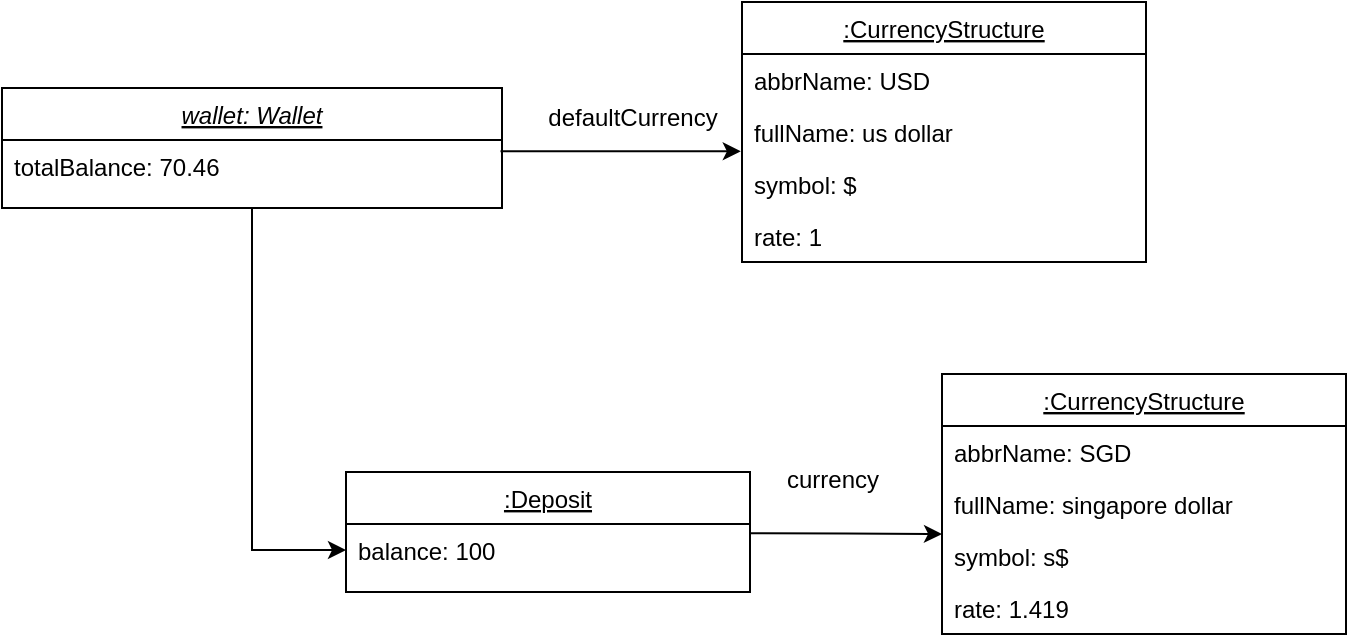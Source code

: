 <mxfile version="20.4.0" type="device"><diagram id="C5RBs43oDa-KdzZeNtuy" name="Page-1"><mxGraphModel dx="942" dy="586" grid="1" gridSize="10" guides="1" tooltips="1" connect="1" arrows="1" fold="1" page="1" pageScale="1" pageWidth="827" pageHeight="1169" math="0" shadow="0"><root><mxCell id="WIyWlLk6GJQsqaUBKTNV-0"/><mxCell id="WIyWlLk6GJQsqaUBKTNV-1" parent="WIyWlLk6GJQsqaUBKTNV-0"/><mxCell id="zkfFHV4jXpPFQw0GAbJ--0" value="wallet: Wallet" style="swimlane;fontStyle=6;align=center;verticalAlign=top;childLayout=stackLayout;horizontal=1;startSize=26;horizontalStack=0;resizeParent=1;resizeLast=0;collapsible=1;marginBottom=0;rounded=0;shadow=0;strokeWidth=1;" parent="WIyWlLk6GJQsqaUBKTNV-1" vertex="1"><mxGeometry x="80" y="179" width="250" height="60" as="geometry"><mxRectangle x="230" y="140" width="160" height="26" as="alternateBounds"/></mxGeometry></mxCell><mxCell id="SqhwjjZItolxHUoyWi8L-2" value="totalBalance: 70.46" style="text;align=left;verticalAlign=top;spacingLeft=4;spacingRight=4;overflow=hidden;rotatable=0;points=[[0,0.5],[1,0.5]];portConstraint=eastwest;rounded=0;shadow=0;html=0;" parent="zkfFHV4jXpPFQw0GAbJ--0" vertex="1"><mxGeometry y="26" width="250" height="26" as="geometry"/></mxCell><mxCell id="zkfFHV4jXpPFQw0GAbJ--17" value=":Deposit" style="swimlane;fontStyle=4;align=center;verticalAlign=top;childLayout=stackLayout;horizontal=1;startSize=26;horizontalStack=0;resizeParent=1;resizeLast=0;collapsible=1;marginBottom=0;rounded=0;shadow=0;strokeWidth=1;" parent="WIyWlLk6GJQsqaUBKTNV-1" vertex="1"><mxGeometry x="252" y="371" width="202" height="60" as="geometry"><mxRectangle x="550" y="140" width="160" height="26" as="alternateBounds"/></mxGeometry></mxCell><mxCell id="zkfFHV4jXpPFQw0GAbJ--19" value="balance: 100" style="text;align=left;verticalAlign=top;spacingLeft=4;spacingRight=4;overflow=hidden;rotatable=0;points=[[0,0.5],[1,0.5]];portConstraint=eastwest;rounded=0;shadow=0;html=0;" parent="zkfFHV4jXpPFQw0GAbJ--17" vertex="1"><mxGeometry y="26" width="202" height="26" as="geometry"/></mxCell><mxCell id="SqhwjjZItolxHUoyWi8L-3" value=":CurrencyStructure" style="swimlane;fontStyle=4;align=center;verticalAlign=top;childLayout=stackLayout;horizontal=1;startSize=26;horizontalStack=0;resizeParent=1;resizeLast=0;collapsible=1;marginBottom=0;rounded=0;shadow=0;strokeWidth=1;" parent="WIyWlLk6GJQsqaUBKTNV-1" vertex="1"><mxGeometry x="450" y="136" width="202" height="130" as="geometry"><mxRectangle x="550" y="140" width="160" height="26" as="alternateBounds"/></mxGeometry></mxCell><mxCell id="SqhwjjZItolxHUoyWi8L-4" value="abbrName: USD" style="text;align=left;verticalAlign=top;spacingLeft=4;spacingRight=4;overflow=hidden;rotatable=0;points=[[0,0.5],[1,0.5]];portConstraint=eastwest;" parent="SqhwjjZItolxHUoyWi8L-3" vertex="1"><mxGeometry y="26" width="202" height="26" as="geometry"/></mxCell><mxCell id="SqhwjjZItolxHUoyWi8L-9" value="fullName: us dollar" style="text;align=left;verticalAlign=top;spacingLeft=4;spacingRight=4;overflow=hidden;rotatable=0;points=[[0,0.5],[1,0.5]];portConstraint=eastwest;rounded=0;shadow=0;html=0;" parent="SqhwjjZItolxHUoyWi8L-3" vertex="1"><mxGeometry y="52" width="202" height="26" as="geometry"/></mxCell><mxCell id="SqhwjjZItolxHUoyWi8L-10" value="symbol: $" style="text;align=left;verticalAlign=top;spacingLeft=4;spacingRight=4;overflow=hidden;rotatable=0;points=[[0,0.5],[1,0.5]];portConstraint=eastwest;rounded=0;shadow=0;html=0;" parent="SqhwjjZItolxHUoyWi8L-3" vertex="1"><mxGeometry y="78" width="202" height="26" as="geometry"/></mxCell><mxCell id="SqhwjjZItolxHUoyWi8L-5" value="rate: 1" style="text;align=left;verticalAlign=top;spacingLeft=4;spacingRight=4;overflow=hidden;rotatable=0;points=[[0,0.5],[1,0.5]];portConstraint=eastwest;rounded=0;shadow=0;html=0;" parent="SqhwjjZItolxHUoyWi8L-3" vertex="1"><mxGeometry y="104" width="202" height="26" as="geometry"/></mxCell><mxCell id="e-d9SqkQfITRWHqPUyeK-0" value="" style="edgeStyle=orthogonalEdgeStyle;rounded=0;orthogonalLoop=1;jettySize=auto;html=1;entryX=-0.003;entryY=-0.128;entryDx=0;entryDy=0;entryPerimeter=0;exitX=0.997;exitY=0.218;exitDx=0;exitDy=0;exitPerimeter=0;" parent="WIyWlLk6GJQsqaUBKTNV-1" source="SqhwjjZItolxHUoyWi8L-2" target="SqhwjjZItolxHUoyWi8L-10" edge="1"><mxGeometry relative="1" as="geometry"><mxPoint x="360" y="185" as="sourcePoint"/></mxGeometry></mxCell><mxCell id="e-d9SqkQfITRWHqPUyeK-1" value="defaultCurrency" style="text;html=1;align=center;verticalAlign=middle;resizable=0;points=[];autosize=1;strokeColor=none;fillColor=none;" parent="WIyWlLk6GJQsqaUBKTNV-1" vertex="1"><mxGeometry x="340" y="179" width="110" height="30" as="geometry"/></mxCell><mxCell id="0ySuqAtynjMqRHYnjTYM-1" value=":CurrencyStructure" style="swimlane;fontStyle=4;align=center;verticalAlign=top;childLayout=stackLayout;horizontal=1;startSize=26;horizontalStack=0;resizeParent=1;resizeLast=0;collapsible=1;marginBottom=0;rounded=0;shadow=0;strokeWidth=1;" vertex="1" parent="WIyWlLk6GJQsqaUBKTNV-1"><mxGeometry x="550" y="322" width="202" height="130" as="geometry"><mxRectangle x="550" y="140" width="160" height="26" as="alternateBounds"/></mxGeometry></mxCell><mxCell id="0ySuqAtynjMqRHYnjTYM-2" value="abbrName: SGD" style="text;align=left;verticalAlign=top;spacingLeft=4;spacingRight=4;overflow=hidden;rotatable=0;points=[[0,0.5],[1,0.5]];portConstraint=eastwest;" vertex="1" parent="0ySuqAtynjMqRHYnjTYM-1"><mxGeometry y="26" width="202" height="26" as="geometry"/></mxCell><mxCell id="0ySuqAtynjMqRHYnjTYM-3" value="fullName: singapore dollar" style="text;align=left;verticalAlign=top;spacingLeft=4;spacingRight=4;overflow=hidden;rotatable=0;points=[[0,0.5],[1,0.5]];portConstraint=eastwest;rounded=0;shadow=0;html=0;" vertex="1" parent="0ySuqAtynjMqRHYnjTYM-1"><mxGeometry y="52" width="202" height="26" as="geometry"/></mxCell><mxCell id="0ySuqAtynjMqRHYnjTYM-4" value="symbol: s$" style="text;align=left;verticalAlign=top;spacingLeft=4;spacingRight=4;overflow=hidden;rotatable=0;points=[[0,0.5],[1,0.5]];portConstraint=eastwest;rounded=0;shadow=0;html=0;" vertex="1" parent="0ySuqAtynjMqRHYnjTYM-1"><mxGeometry y="78" width="202" height="26" as="geometry"/></mxCell><mxCell id="0ySuqAtynjMqRHYnjTYM-5" value="rate: 1.419" style="text;align=left;verticalAlign=top;spacingLeft=4;spacingRight=4;overflow=hidden;rotatable=0;points=[[0,0.5],[1,0.5]];portConstraint=eastwest;rounded=0;shadow=0;html=0;" vertex="1" parent="0ySuqAtynjMqRHYnjTYM-1"><mxGeometry y="104" width="202" height="26" as="geometry"/></mxCell><mxCell id="0ySuqAtynjMqRHYnjTYM-9" value="" style="edgeStyle=orthogonalEdgeStyle;rounded=0;orthogonalLoop=1;jettySize=auto;html=1;entryX=0;entryY=0.077;entryDx=0;entryDy=0;entryPerimeter=0;exitX=1;exitY=0.179;exitDx=0;exitDy=0;exitPerimeter=0;" edge="1" parent="WIyWlLk6GJQsqaUBKTNV-1" source="zkfFHV4jXpPFQw0GAbJ--19" target="0ySuqAtynjMqRHYnjTYM-4"><mxGeometry relative="1" as="geometry"><mxPoint x="429.25" y="391.668" as="sourcePoint"/><mxPoint x="549.394" y="391.672" as="targetPoint"/></mxGeometry></mxCell><mxCell id="0ySuqAtynjMqRHYnjTYM-10" value="currency" style="text;html=1;align=center;verticalAlign=middle;resizable=0;points=[];autosize=1;strokeColor=none;fillColor=none;" vertex="1" parent="WIyWlLk6GJQsqaUBKTNV-1"><mxGeometry x="460" y="360" width="70" height="30" as="geometry"/></mxCell><mxCell id="0ySuqAtynjMqRHYnjTYM-12" value="" style="endArrow=classic;html=1;rounded=0;exitX=0.5;exitY=1;exitDx=0;exitDy=0;entryX=0;entryY=0.5;entryDx=0;entryDy=0;" edge="1" parent="WIyWlLk6GJQsqaUBKTNV-1" source="zkfFHV4jXpPFQw0GAbJ--0" target="zkfFHV4jXpPFQw0GAbJ--19"><mxGeometry width="50" height="50" relative="1" as="geometry"><mxPoint x="390" y="300" as="sourcePoint"/><mxPoint x="440" y="250" as="targetPoint"/><Array as="points"><mxPoint x="205" y="410"/></Array></mxGeometry></mxCell></root></mxGraphModel></diagram></mxfile>